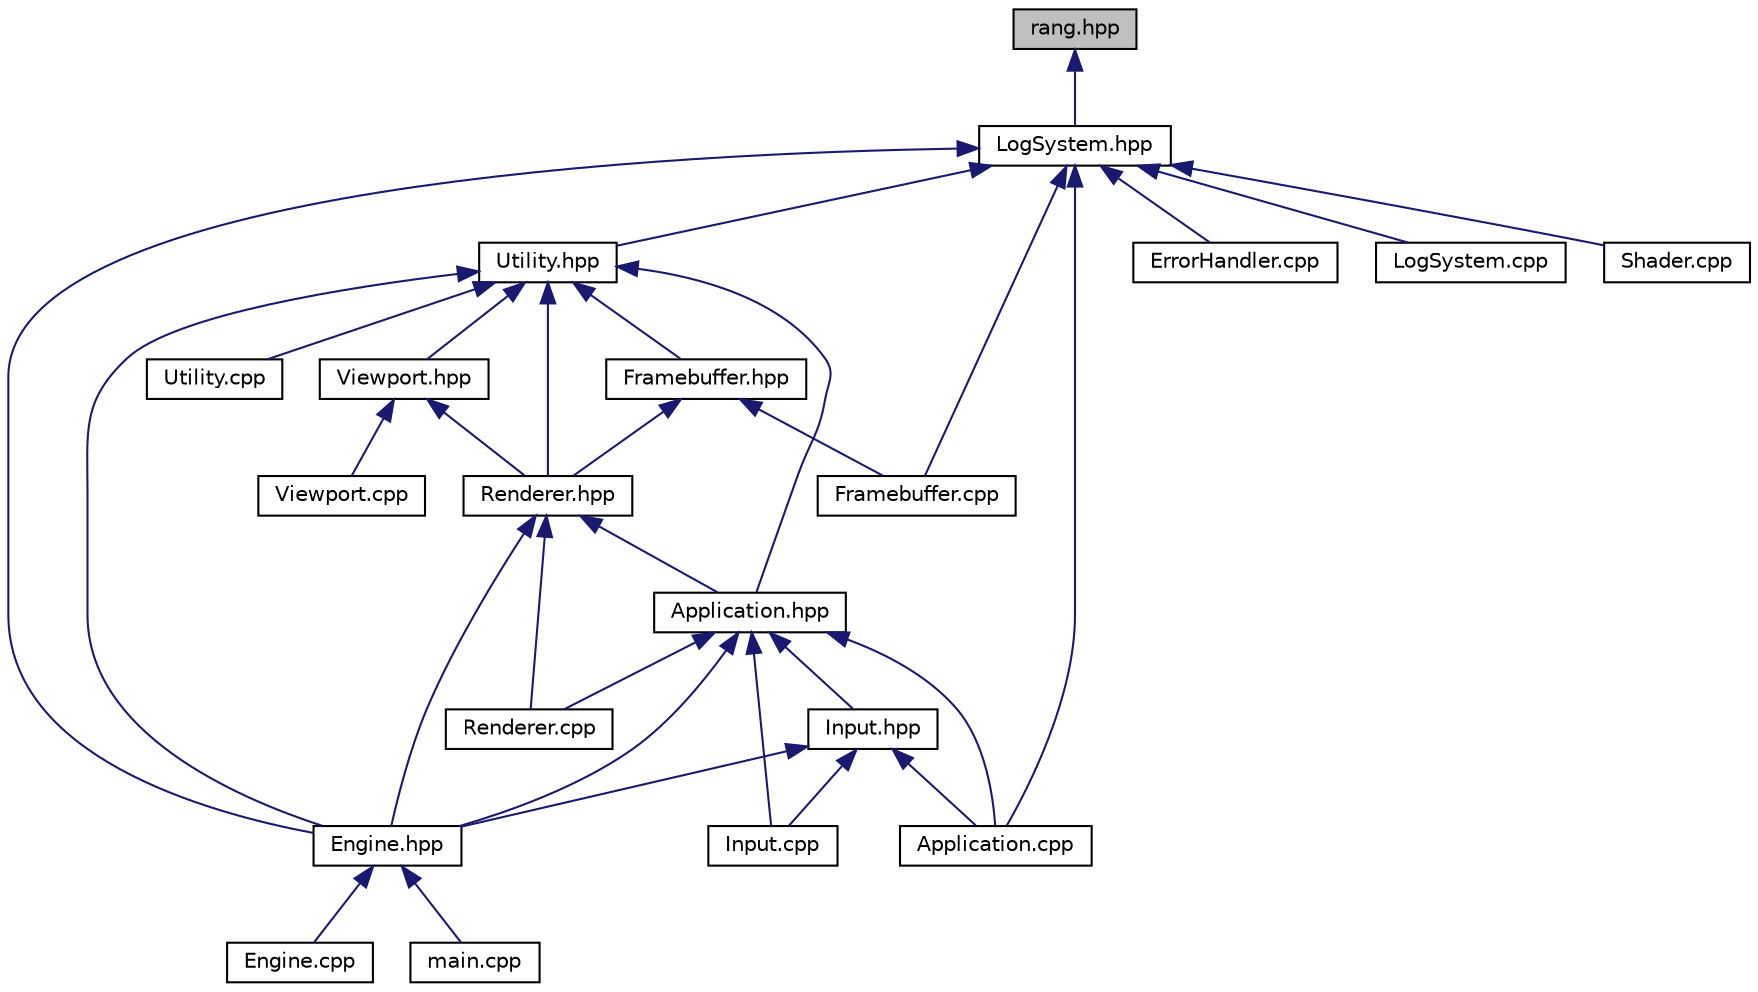 digraph "rang.hpp"
{
  edge [fontname="Helvetica",fontsize="10",labelfontname="Helvetica",labelfontsize="10"];
  node [fontname="Helvetica",fontsize="10",shape=record];
  Node6 [label="rang.hpp",height=0.2,width=0.4,color="black", fillcolor="grey75", style="filled", fontcolor="black"];
  Node6 -> Node7 [dir="back",color="midnightblue",fontsize="10",style="solid"];
  Node7 [label="LogSystem.hpp",height=0.2,width=0.4,color="black", fillcolor="white", style="filled",URL="$_log_system_8hpp.html"];
  Node7 -> Node8 [dir="back",color="midnightblue",fontsize="10",style="solid"];
  Node8 [label="Utility.hpp",height=0.2,width=0.4,color="black", fillcolor="white", style="filled",URL="$_utility_8hpp.html"];
  Node8 -> Node9 [dir="back",color="midnightblue",fontsize="10",style="solid"];
  Node9 [label="Framebuffer.hpp",height=0.2,width=0.4,color="black", fillcolor="white", style="filled",URL="$_framebuffer_8hpp.html"];
  Node9 -> Node10 [dir="back",color="midnightblue",fontsize="10",style="solid"];
  Node10 [label="Renderer.hpp",height=0.2,width=0.4,color="black", fillcolor="white", style="filled",URL="$_renderer_8hpp.html"];
  Node10 -> Node11 [dir="back",color="midnightblue",fontsize="10",style="solid"];
  Node11 [label="Application.hpp",height=0.2,width=0.4,color="black", fillcolor="white", style="filled",URL="$_application_8hpp.html"];
  Node11 -> Node12 [dir="back",color="midnightblue",fontsize="10",style="solid"];
  Node12 [label="Application.cpp",height=0.2,width=0.4,color="black", fillcolor="white", style="filled",URL="$_application_8cpp.html"];
  Node11 -> Node13 [dir="back",color="midnightblue",fontsize="10",style="solid"];
  Node13 [label="Input.hpp",height=0.2,width=0.4,color="black", fillcolor="white", style="filled",URL="$_input_8hpp.html"];
  Node13 -> Node12 [dir="back",color="midnightblue",fontsize="10",style="solid"];
  Node13 -> Node14 [dir="back",color="midnightblue",fontsize="10",style="solid"];
  Node14 [label="Engine.hpp",height=0.2,width=0.4,color="black", fillcolor="white", style="filled",URL="$_engine_8hpp.html"];
  Node14 -> Node15 [dir="back",color="midnightblue",fontsize="10",style="solid"];
  Node15 [label="Engine.cpp",height=0.2,width=0.4,color="black", fillcolor="white", style="filled",URL="$_engine_8cpp.html"];
  Node14 -> Node16 [dir="back",color="midnightblue",fontsize="10",style="solid"];
  Node16 [label="main.cpp",height=0.2,width=0.4,color="black", fillcolor="white", style="filled",URL="$main_8cpp.html"];
  Node13 -> Node17 [dir="back",color="midnightblue",fontsize="10",style="solid"];
  Node17 [label="Input.cpp",height=0.2,width=0.4,color="black", fillcolor="white", style="filled",URL="$_input_8cpp.html"];
  Node11 -> Node14 [dir="back",color="midnightblue",fontsize="10",style="solid"];
  Node11 -> Node17 [dir="back",color="midnightblue",fontsize="10",style="solid"];
  Node11 -> Node18 [dir="back",color="midnightblue",fontsize="10",style="solid"];
  Node18 [label="Renderer.cpp",height=0.2,width=0.4,color="black", fillcolor="white", style="filled",URL="$_renderer_8cpp.html"];
  Node10 -> Node14 [dir="back",color="midnightblue",fontsize="10",style="solid"];
  Node10 -> Node18 [dir="back",color="midnightblue",fontsize="10",style="solid"];
  Node9 -> Node19 [dir="back",color="midnightblue",fontsize="10",style="solid"];
  Node19 [label="Framebuffer.cpp",height=0.2,width=0.4,color="black", fillcolor="white", style="filled",URL="$_framebuffer_8cpp.html"];
  Node8 -> Node10 [dir="back",color="midnightblue",fontsize="10",style="solid"];
  Node8 -> Node20 [dir="back",color="midnightblue",fontsize="10",style="solid"];
  Node20 [label="Viewport.hpp",height=0.2,width=0.4,color="black", fillcolor="white", style="filled",URL="$_viewport_8hpp.html"];
  Node20 -> Node10 [dir="back",color="midnightblue",fontsize="10",style="solid"];
  Node20 -> Node21 [dir="back",color="midnightblue",fontsize="10",style="solid"];
  Node21 [label="Viewport.cpp",height=0.2,width=0.4,color="black", fillcolor="white", style="filled",URL="$_viewport_8cpp.html"];
  Node8 -> Node11 [dir="back",color="midnightblue",fontsize="10",style="solid"];
  Node8 -> Node14 [dir="back",color="midnightblue",fontsize="10",style="solid"];
  Node8 -> Node22 [dir="back",color="midnightblue",fontsize="10",style="solid"];
  Node22 [label="Utility.cpp",height=0.2,width=0.4,color="black", fillcolor="white", style="filled",URL="$_utility_8cpp.html"];
  Node7 -> Node12 [dir="back",color="midnightblue",fontsize="10",style="solid"];
  Node7 -> Node14 [dir="back",color="midnightblue",fontsize="10",style="solid"];
  Node7 -> Node23 [dir="back",color="midnightblue",fontsize="10",style="solid"];
  Node23 [label="ErrorHandler.cpp",height=0.2,width=0.4,color="black", fillcolor="white", style="filled",URL="$_error_handler_8cpp.html"];
  Node7 -> Node19 [dir="back",color="midnightblue",fontsize="10",style="solid"];
  Node7 -> Node24 [dir="back",color="midnightblue",fontsize="10",style="solid"];
  Node24 [label="LogSystem.cpp",height=0.2,width=0.4,color="black", fillcolor="white", style="filled",URL="$_log_system_8cpp.html"];
  Node7 -> Node25 [dir="back",color="midnightblue",fontsize="10",style="solid"];
  Node25 [label="Shader.cpp",height=0.2,width=0.4,color="black", fillcolor="white", style="filled",URL="$_shader_8cpp.html"];
}
